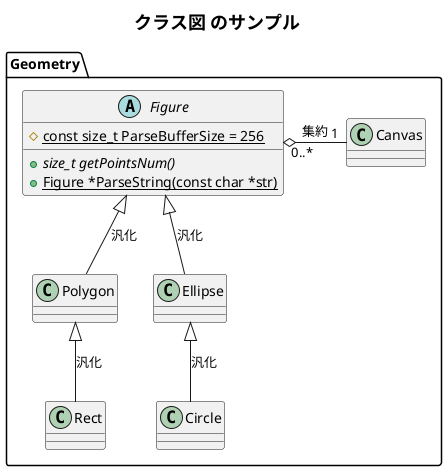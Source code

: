 @startuml{plantuml_class_sample.svg}
title <size:18> クラス図 のサンプル </size>
skinparam {
  defaultFontName "Migu 1M"
}
package Geometry {
class Canvas
abstract Figure {
    #{static} const size_t ParseBufferSize = 256
    +{abstract} size_t getPointsNum()
    +{static} Figure *ParseString(const char *str)
}

Figure "0..*" o- "1" Canvas : 集約

Polygon <|-- Rect : 汎化
Figure <|-- Polygon : 汎化
Figure <|-- Ellipse : 汎化
Ellipse <|-- Circle : 汎化
}

@enduml